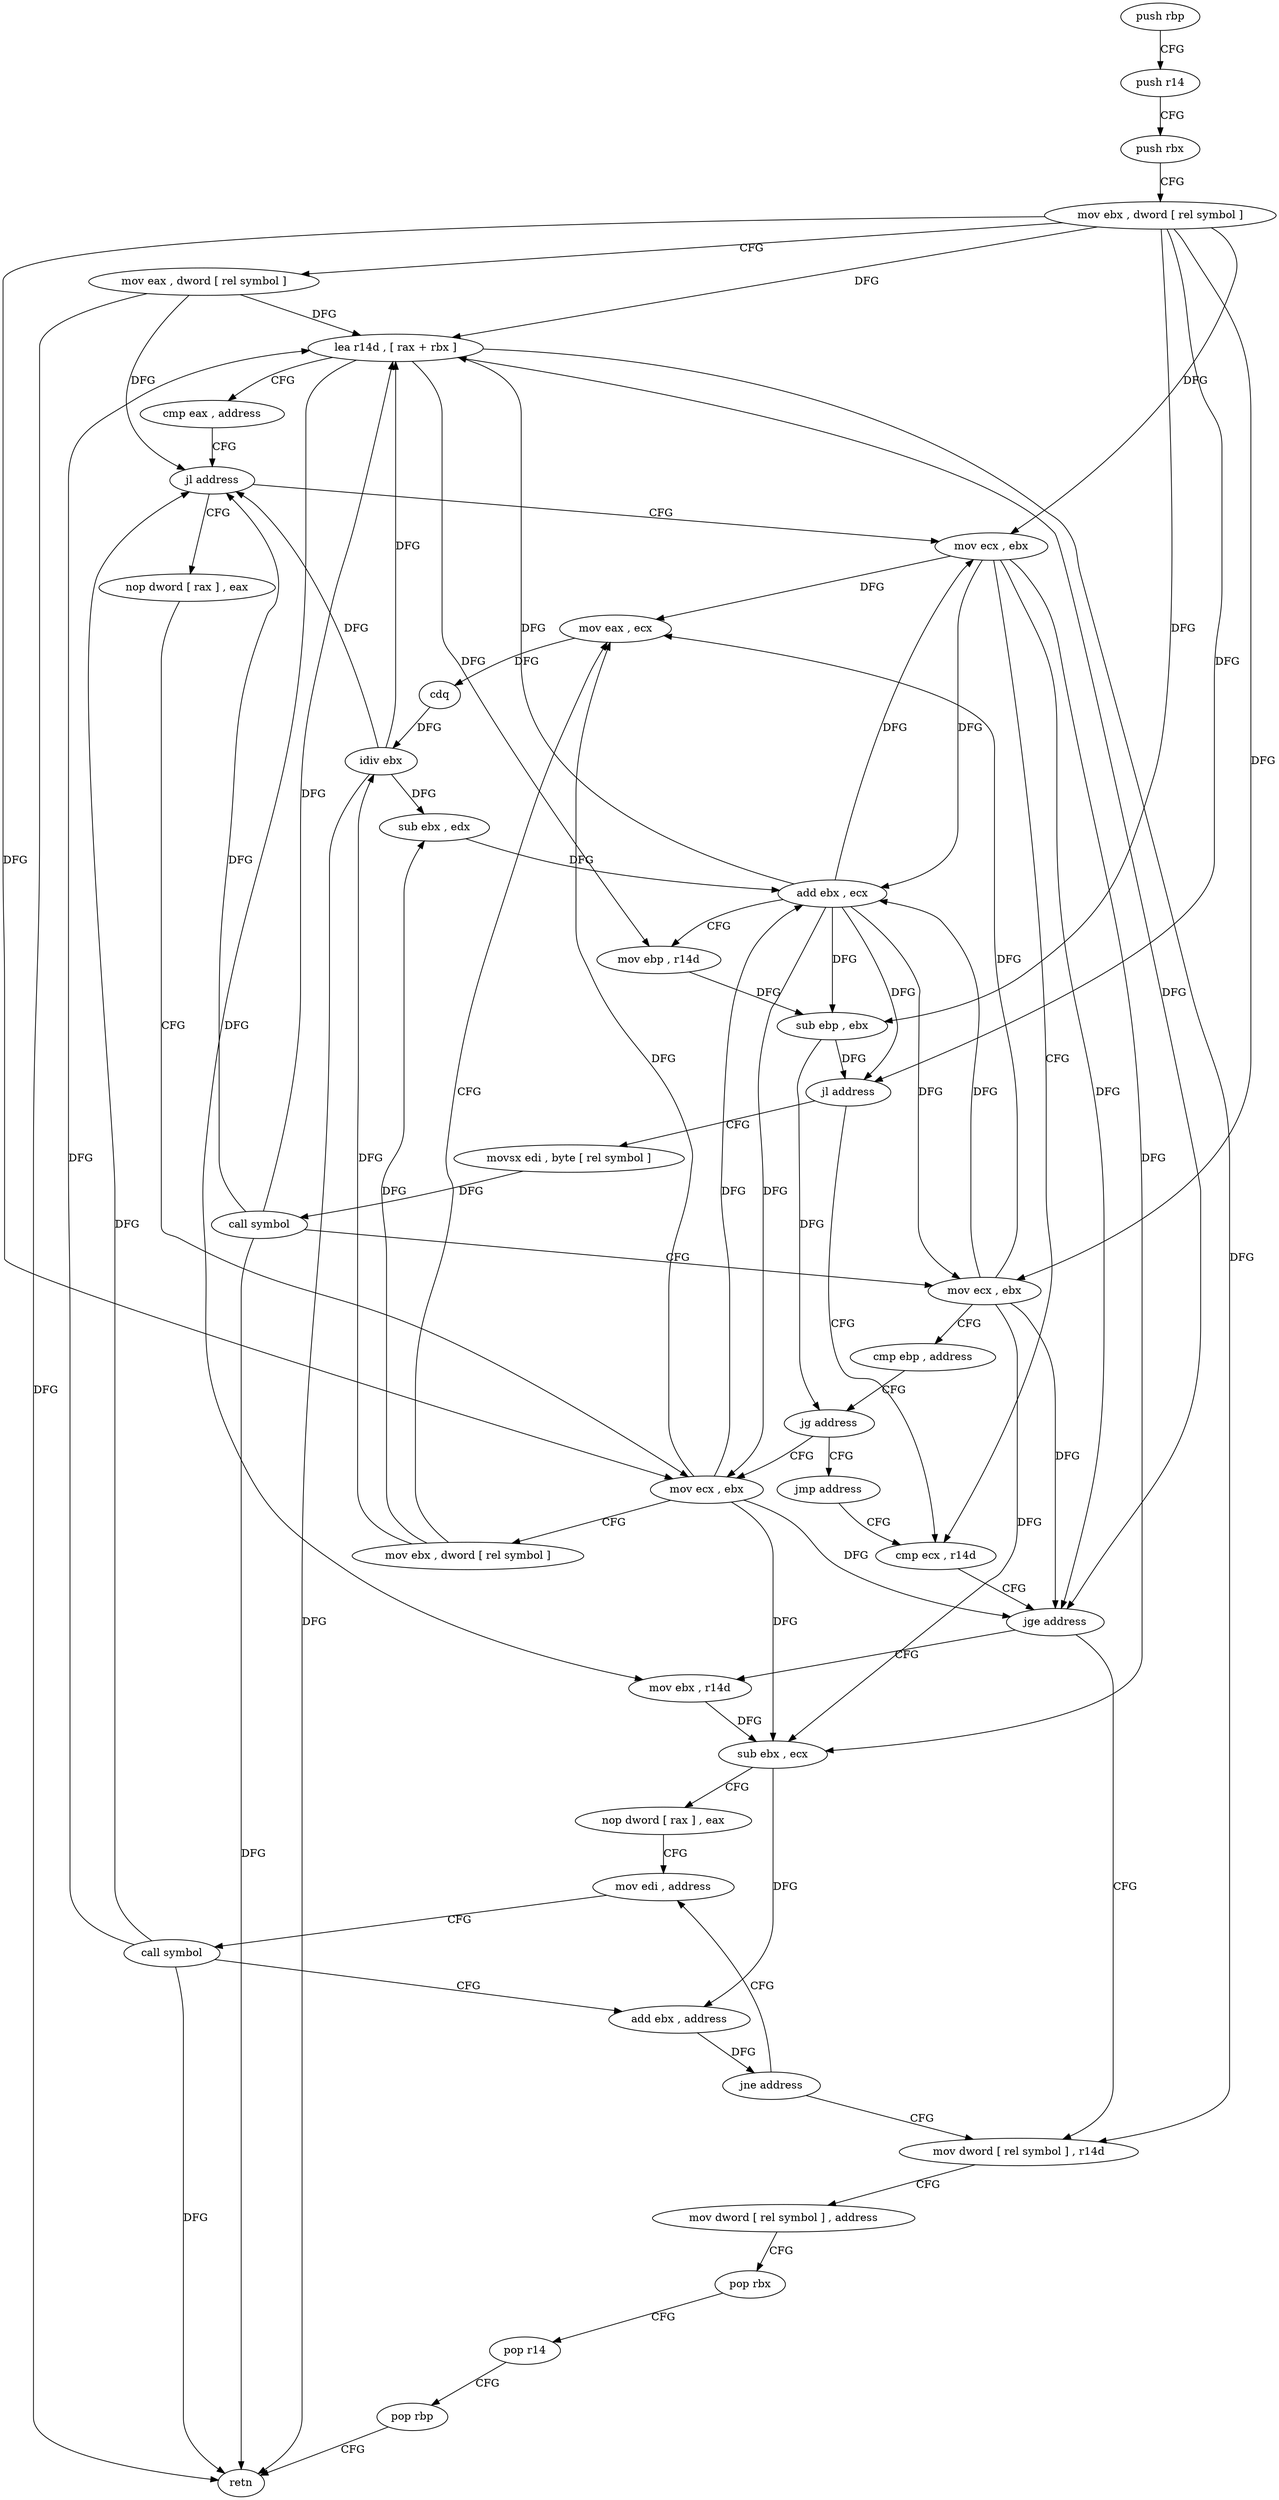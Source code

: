digraph "func" {
"4211456" [label = "push rbp" ]
"4211457" [label = "push r14" ]
"4211459" [label = "push rbx" ]
"4211460" [label = "mov ebx , dword [ rel symbol ]" ]
"4211466" [label = "mov eax , dword [ rel symbol ]" ]
"4211472" [label = "lea r14d , [ rax + rbx ]" ]
"4211476" [label = "cmp eax , address" ]
"4211479" [label = "jl address" ]
"4211533" [label = "mov ecx , ebx" ]
"4211481" [label = "nop dword [ rax ] , eax" ]
"4211535" [label = "cmp ecx , r14d" ]
"4211488" [label = "mov ecx , ebx" ]
"4211567" [label = "mov dword [ rel symbol ] , r14d" ]
"4211574" [label = "mov dword [ rel symbol ] , address" ]
"4211584" [label = "pop rbx" ]
"4211585" [label = "pop r14" ]
"4211587" [label = "pop rbp" ]
"4211588" [label = "retn" ]
"4211540" [label = "mov ebx , r14d" ]
"4211543" [label = "sub ebx , ecx" ]
"4211545" [label = "nop dword [ rax ] , eax" ]
"4211552" [label = "mov edi , address" ]
"4211538" [label = "jge address" ]
"4211512" [label = "movsx edi , byte [ rel symbol ]" ]
"4211519" [label = "call symbol" ]
"4211524" [label = "mov ecx , ebx" ]
"4211526" [label = "cmp ebp , address" ]
"4211529" [label = "jg address" ]
"4211531" [label = "jmp address" ]
"4211557" [label = "call symbol" ]
"4211562" [label = "add ebx , address" ]
"4211565" [label = "jne address" ]
"4211490" [label = "mov ebx , dword [ rel symbol ]" ]
"4211496" [label = "mov eax , ecx" ]
"4211498" [label = "cdq" ]
"4211499" [label = "idiv ebx" ]
"4211501" [label = "sub ebx , edx" ]
"4211503" [label = "add ebx , ecx" ]
"4211505" [label = "mov ebp , r14d" ]
"4211508" [label = "sub ebp , ebx" ]
"4211510" [label = "jl address" ]
"4211456" -> "4211457" [ label = "CFG" ]
"4211457" -> "4211459" [ label = "CFG" ]
"4211459" -> "4211460" [ label = "CFG" ]
"4211460" -> "4211466" [ label = "CFG" ]
"4211460" -> "4211472" [ label = "DFG" ]
"4211460" -> "4211533" [ label = "DFG" ]
"4211460" -> "4211488" [ label = "DFG" ]
"4211460" -> "4211508" [ label = "DFG" ]
"4211460" -> "4211510" [ label = "DFG" ]
"4211460" -> "4211524" [ label = "DFG" ]
"4211466" -> "4211472" [ label = "DFG" ]
"4211466" -> "4211479" [ label = "DFG" ]
"4211466" -> "4211588" [ label = "DFG" ]
"4211472" -> "4211476" [ label = "CFG" ]
"4211472" -> "4211538" [ label = "DFG" ]
"4211472" -> "4211505" [ label = "DFG" ]
"4211472" -> "4211567" [ label = "DFG" ]
"4211472" -> "4211540" [ label = "DFG" ]
"4211476" -> "4211479" [ label = "CFG" ]
"4211479" -> "4211533" [ label = "CFG" ]
"4211479" -> "4211481" [ label = "CFG" ]
"4211533" -> "4211535" [ label = "CFG" ]
"4211533" -> "4211538" [ label = "DFG" ]
"4211533" -> "4211496" [ label = "DFG" ]
"4211533" -> "4211503" [ label = "DFG" ]
"4211533" -> "4211543" [ label = "DFG" ]
"4211481" -> "4211488" [ label = "CFG" ]
"4211535" -> "4211538" [ label = "CFG" ]
"4211488" -> "4211490" [ label = "CFG" ]
"4211488" -> "4211538" [ label = "DFG" ]
"4211488" -> "4211496" [ label = "DFG" ]
"4211488" -> "4211503" [ label = "DFG" ]
"4211488" -> "4211543" [ label = "DFG" ]
"4211567" -> "4211574" [ label = "CFG" ]
"4211574" -> "4211584" [ label = "CFG" ]
"4211584" -> "4211585" [ label = "CFG" ]
"4211585" -> "4211587" [ label = "CFG" ]
"4211587" -> "4211588" [ label = "CFG" ]
"4211540" -> "4211543" [ label = "DFG" ]
"4211543" -> "4211545" [ label = "CFG" ]
"4211543" -> "4211562" [ label = "DFG" ]
"4211545" -> "4211552" [ label = "CFG" ]
"4211552" -> "4211557" [ label = "CFG" ]
"4211538" -> "4211567" [ label = "CFG" ]
"4211538" -> "4211540" [ label = "CFG" ]
"4211512" -> "4211519" [ label = "DFG" ]
"4211519" -> "4211524" [ label = "CFG" ]
"4211519" -> "4211479" [ label = "DFG" ]
"4211519" -> "4211472" [ label = "DFG" ]
"4211519" -> "4211588" [ label = "DFG" ]
"4211524" -> "4211526" [ label = "CFG" ]
"4211524" -> "4211496" [ label = "DFG" ]
"4211524" -> "4211503" [ label = "DFG" ]
"4211524" -> "4211543" [ label = "DFG" ]
"4211524" -> "4211538" [ label = "DFG" ]
"4211526" -> "4211529" [ label = "CFG" ]
"4211529" -> "4211488" [ label = "CFG" ]
"4211529" -> "4211531" [ label = "CFG" ]
"4211531" -> "4211535" [ label = "CFG" ]
"4211557" -> "4211562" [ label = "CFG" ]
"4211557" -> "4211479" [ label = "DFG" ]
"4211557" -> "4211472" [ label = "DFG" ]
"4211557" -> "4211588" [ label = "DFG" ]
"4211562" -> "4211565" [ label = "DFG" ]
"4211565" -> "4211552" [ label = "CFG" ]
"4211565" -> "4211567" [ label = "CFG" ]
"4211490" -> "4211496" [ label = "CFG" ]
"4211490" -> "4211499" [ label = "DFG" ]
"4211490" -> "4211501" [ label = "DFG" ]
"4211496" -> "4211498" [ label = "DFG" ]
"4211498" -> "4211499" [ label = "DFG" ]
"4211499" -> "4211501" [ label = "DFG" ]
"4211499" -> "4211479" [ label = "DFG" ]
"4211499" -> "4211472" [ label = "DFG" ]
"4211499" -> "4211588" [ label = "DFG" ]
"4211501" -> "4211503" [ label = "DFG" ]
"4211503" -> "4211505" [ label = "CFG" ]
"4211503" -> "4211472" [ label = "DFG" ]
"4211503" -> "4211533" [ label = "DFG" ]
"4211503" -> "4211488" [ label = "DFG" ]
"4211503" -> "4211508" [ label = "DFG" ]
"4211503" -> "4211510" [ label = "DFG" ]
"4211503" -> "4211524" [ label = "DFG" ]
"4211505" -> "4211508" [ label = "DFG" ]
"4211508" -> "4211510" [ label = "DFG" ]
"4211508" -> "4211529" [ label = "DFG" ]
"4211510" -> "4211535" [ label = "CFG" ]
"4211510" -> "4211512" [ label = "CFG" ]
}

